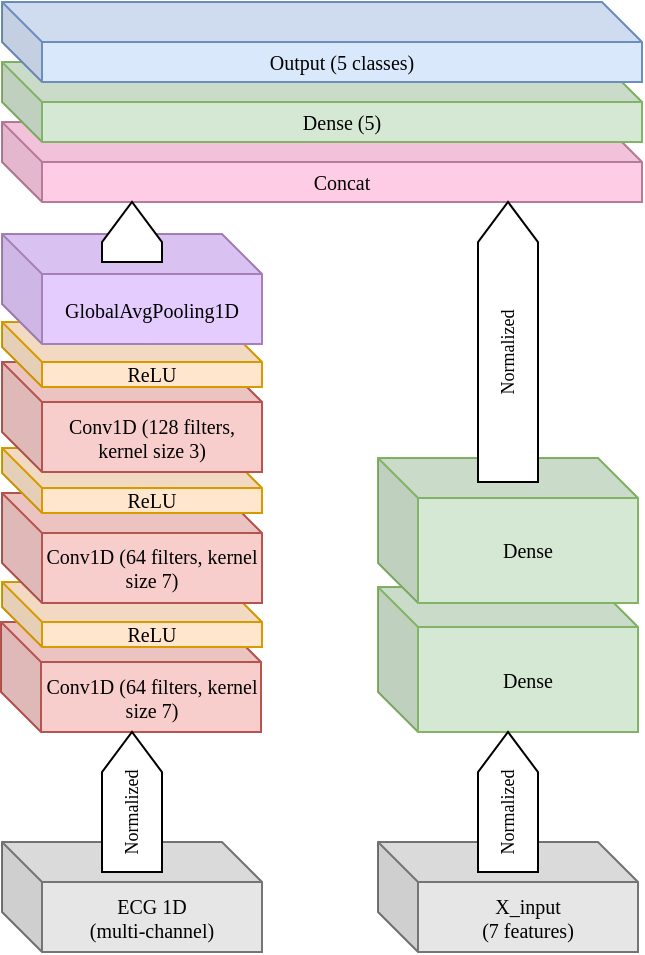 <mxfile version="26.2.15">
  <diagram name="Page-1" id="9CMgj9sLvA9T6QqCsujk">
    <mxGraphModel dx="862" dy="475" grid="1" gridSize="10" guides="1" tooltips="1" connect="1" arrows="1" fold="1" page="1" pageScale="1" pageWidth="850" pageHeight="1100" math="0" shadow="0">
      <root>
        <mxCell id="0" />
        <mxCell id="1" parent="0" />
        <mxCell id="PsIso9Nmq4laC3wC0OWI-89" value="X_input&lt;div&gt;(7 features)&lt;/div&gt;" style="shape=cube;whiteSpace=wrap;html=1;boundedLbl=1;backgroundOutline=1;darkOpacity=0.05;darkOpacity2=0.1;fillColor=#E6E6E6;strokeColor=#757575;fontSize=10;fontFamily=Verdana;fontStyle=0" parent="1" vertex="1">
          <mxGeometry x="458" y="720" width="130" height="55" as="geometry" />
        </mxCell>
        <mxCell id="kuuSSbhq5TedzTNNwmaV-2" value="ECG 1D&lt;div&gt;(multi-channel)&lt;/div&gt;" style="shape=cube;whiteSpace=wrap;html=1;boundedLbl=1;backgroundOutline=1;darkOpacity=0.05;darkOpacity2=0.1;fillColor=#E6E6E6;strokeColor=#757575;fontSize=10;fontFamily=Verdana;fontStyle=0" parent="1" vertex="1">
          <mxGeometry x="270" y="720" width="130" height="55" as="geometry" />
        </mxCell>
        <mxCell id="kuuSSbhq5TedzTNNwmaV-5" value="Conv1D (64 filters, kernel size 7)" style="shape=cube;whiteSpace=wrap;html=1;boundedLbl=1;backgroundOutline=1;darkOpacity=0.05;darkOpacity2=0.1;fillColor=#F8CECC;strokeColor=#B85450;fontSize=10;fontFamily=Verdana;fontStyle=0" parent="1" vertex="1">
          <mxGeometry x="269.5" y="610" width="130" height="55" as="geometry" />
        </mxCell>
        <mxCell id="kuuSSbhq5TedzTNNwmaV-8" value="&lt;font&gt;Concat&lt;/font&gt;" style="shape=cube;whiteSpace=wrap;html=1;boundedLbl=1;backgroundOutline=1;darkOpacity=0.05;darkOpacity2=0.1;fillColor=#FFCCE6;strokeColor=#B77B99;fontSize=10;fontFamily=Verdana;fontStyle=0" parent="1" vertex="1">
          <mxGeometry x="270" y="360" width="320" height="40" as="geometry" />
        </mxCell>
        <mxCell id="kuuSSbhq5TedzTNNwmaV-14" value="" style="html=1;shadow=0;dashed=0;align=center;verticalAlign=middle;shape=mxgraph.arrows2.arrow;dy=0;dx=20.05;direction=north;notch=0;fontSize=10;fontFamily=Verdana;fontStyle=0" parent="1" vertex="1">
          <mxGeometry x="320" y="665" width="30" height="70" as="geometry" />
        </mxCell>
        <mxCell id="PsIso9Nmq4laC3wC0OWI-21" value="Dense" style="shape=cube;whiteSpace=wrap;html=1;boundedLbl=1;backgroundOutline=1;darkOpacity=0.05;darkOpacity2=0.1;fillColor=#D5E8D4;strokeColor=#82B366;fontSize=10;fontFamily=Verdana;fontStyle=0" parent="1" vertex="1">
          <mxGeometry x="458" y="592.5" width="130" height="72.5" as="geometry" />
        </mxCell>
        <mxCell id="PsIso9Nmq4laC3wC0OWI-40" value="&lt;font&gt;Dense (5)&lt;/font&gt;" style="shape=cube;whiteSpace=wrap;html=1;boundedLbl=1;backgroundOutline=1;darkOpacity=0.05;darkOpacity2=0.1;fillColor=#D5E8D4;strokeColor=#82B366;fontSize=10;fontFamily=Verdana;fontStyle=0" parent="1" vertex="1">
          <mxGeometry x="270" y="330" width="320" height="40" as="geometry" />
        </mxCell>
        <mxCell id="PsIso9Nmq4laC3wC0OWI-41" value="&lt;font&gt;Output (5 classes)&lt;/font&gt;" style="shape=cube;whiteSpace=wrap;html=1;boundedLbl=1;backgroundOutline=1;darkOpacity=0.05;darkOpacity2=0.1;fillColor=#DAE8FC;fontSize=10;fontFamily=Verdana;strokeColor=#6C8EBF;fontStyle=0" parent="1" vertex="1">
          <mxGeometry x="270" y="300" width="320" height="40" as="geometry" />
        </mxCell>
        <mxCell id="PsIso9Nmq4laC3wC0OWI-90" value="&lt;font style=&quot;font-size: 9px;&quot;&gt;Normalized&lt;/font&gt;" style="text;html=1;align=center;verticalAlign=middle;whiteSpace=wrap;rounded=0;rotation=-90;fontFamily=Verdana;fontSize=10;fontStyle=0" parent="1" vertex="1">
          <mxGeometry x="304" y="690" width="60" height="30" as="geometry" />
        </mxCell>
        <mxCell id="PsIso9Nmq4laC3wC0OWI-6" value="ReLU" style="shape=cube;whiteSpace=wrap;html=1;boundedLbl=1;backgroundOutline=1;darkOpacity=0.05;darkOpacity2=0.1;fillColor=#FFE6CC;strokeColor=#D79B00;fontSize=10;fontFamily=Verdana;fontStyle=0" parent="1" vertex="1">
          <mxGeometry x="270" y="590" width="130" height="32.5" as="geometry" />
        </mxCell>
        <mxCell id="BGJwbLWY5OhCMGcK-3PW-7" value="Conv1D (64 filters, kernel size 7)" style="shape=cube;whiteSpace=wrap;html=1;boundedLbl=1;backgroundOutline=1;darkOpacity=0.05;darkOpacity2=0.1;fillColor=#F8CECC;strokeColor=#B85450;fontSize=10;fontFamily=Verdana;fontStyle=0" vertex="1" parent="1">
          <mxGeometry x="270" y="545.5" width="130" height="55" as="geometry" />
        </mxCell>
        <mxCell id="BGJwbLWY5OhCMGcK-3PW-11" value="Dense" style="shape=cube;whiteSpace=wrap;html=1;boundedLbl=1;backgroundOutline=1;darkOpacity=0.05;darkOpacity2=0.1;fillColor=#D5E8D4;strokeColor=#82B366;fontSize=10;fontFamily=Verdana;fontStyle=0" vertex="1" parent="1">
          <mxGeometry x="458" y="528" width="130" height="72.5" as="geometry" />
        </mxCell>
        <mxCell id="BGJwbLWY5OhCMGcK-3PW-12" value="" style="html=1;shadow=0;dashed=0;align=center;verticalAlign=middle;shape=mxgraph.arrows2.arrow;dy=0;dx=20.05;direction=north;notch=0;fontSize=10;fontFamily=Verdana;fontStyle=0" vertex="1" parent="1">
          <mxGeometry x="508" y="665" width="30" height="70" as="geometry" />
        </mxCell>
        <mxCell id="BGJwbLWY5OhCMGcK-3PW-13" value="&lt;font style=&quot;font-size: 9px;&quot;&gt;Normalized&lt;/font&gt;" style="text;html=1;align=center;verticalAlign=middle;whiteSpace=wrap;rounded=0;rotation=-90;fontFamily=Verdana;fontSize=10;fontStyle=0" vertex="1" parent="1">
          <mxGeometry x="492" y="690" width="60" height="30" as="geometry" />
        </mxCell>
        <mxCell id="BGJwbLWY5OhCMGcK-3PW-14" value="ReLU" style="shape=cube;whiteSpace=wrap;html=1;boundedLbl=1;backgroundOutline=1;darkOpacity=0.05;darkOpacity2=0.1;fillColor=#FFE6CC;strokeColor=#D79B00;fontSize=10;fontFamily=Verdana;fontStyle=0" vertex="1" parent="1">
          <mxGeometry x="270" y="523" width="130" height="32.5" as="geometry" />
        </mxCell>
        <mxCell id="BGJwbLWY5OhCMGcK-3PW-6" value="Conv1D (128 filters, kernel size 3)" style="shape=cube;whiteSpace=wrap;html=1;boundedLbl=1;backgroundOutline=1;darkOpacity=0.05;darkOpacity2=0.1;fillColor=#F8CECC;strokeColor=#B85450;fontSize=10;fontFamily=Verdana;fontStyle=0" vertex="1" parent="1">
          <mxGeometry x="270" y="480" width="130" height="55" as="geometry" />
        </mxCell>
        <mxCell id="BGJwbLWY5OhCMGcK-3PW-15" value="ReLU" style="shape=cube;whiteSpace=wrap;html=1;boundedLbl=1;backgroundOutline=1;darkOpacity=0.05;darkOpacity2=0.1;fillColor=#FFE6CC;strokeColor=#D79B00;fontSize=10;fontFamily=Verdana;fontStyle=0" vertex="1" parent="1">
          <mxGeometry x="270" y="460" width="130" height="32.5" as="geometry" />
        </mxCell>
        <mxCell id="PsIso9Nmq4laC3wC0OWI-11" value="&lt;font&gt;GlobalAvgPooling1D&lt;/font&gt;" style="shape=cube;whiteSpace=wrap;html=1;boundedLbl=1;backgroundOutline=1;darkOpacity=0.05;darkOpacity2=0.1;fillColor=#E5CCFF;strokeColor=#A680B8;fontSize=10;fontFamily=Verdana;fontStyle=0" parent="1" vertex="1">
          <mxGeometry x="270" y="416" width="130" height="55" as="geometry" />
        </mxCell>
        <mxCell id="BGJwbLWY5OhCMGcK-3PW-4" value="" style="html=1;shadow=0;dashed=0;align=center;verticalAlign=middle;shape=mxgraph.arrows2.arrow;dy=0;dx=20.05;direction=north;notch=0;fontSize=10;fontFamily=Verdana;fontStyle=0" vertex="1" parent="1">
          <mxGeometry x="508" y="400" width="30" height="140" as="geometry" />
        </mxCell>
        <mxCell id="PsIso9Nmq4laC3wC0OWI-39" value="" style="html=1;shadow=0;dashed=0;align=center;verticalAlign=middle;shape=mxgraph.arrows2.arrow;dy=0;dx=20.05;direction=north;notch=0;fontSize=10;fontFamily=Verdana;fontStyle=0" parent="1" vertex="1">
          <mxGeometry x="320" y="400" width="30" height="30" as="geometry" />
        </mxCell>
        <mxCell id="BGJwbLWY5OhCMGcK-3PW-5" value="&lt;font style=&quot;font-size: 9px;&quot;&gt;Normalized&lt;/font&gt;" style="text;html=1;align=center;verticalAlign=middle;whiteSpace=wrap;rounded=0;rotation=-90;fontFamily=Verdana;fontSize=10;fontStyle=0" vertex="1" parent="1">
          <mxGeometry x="492" y="460" width="60" height="30" as="geometry" />
        </mxCell>
      </root>
    </mxGraphModel>
  </diagram>
</mxfile>
